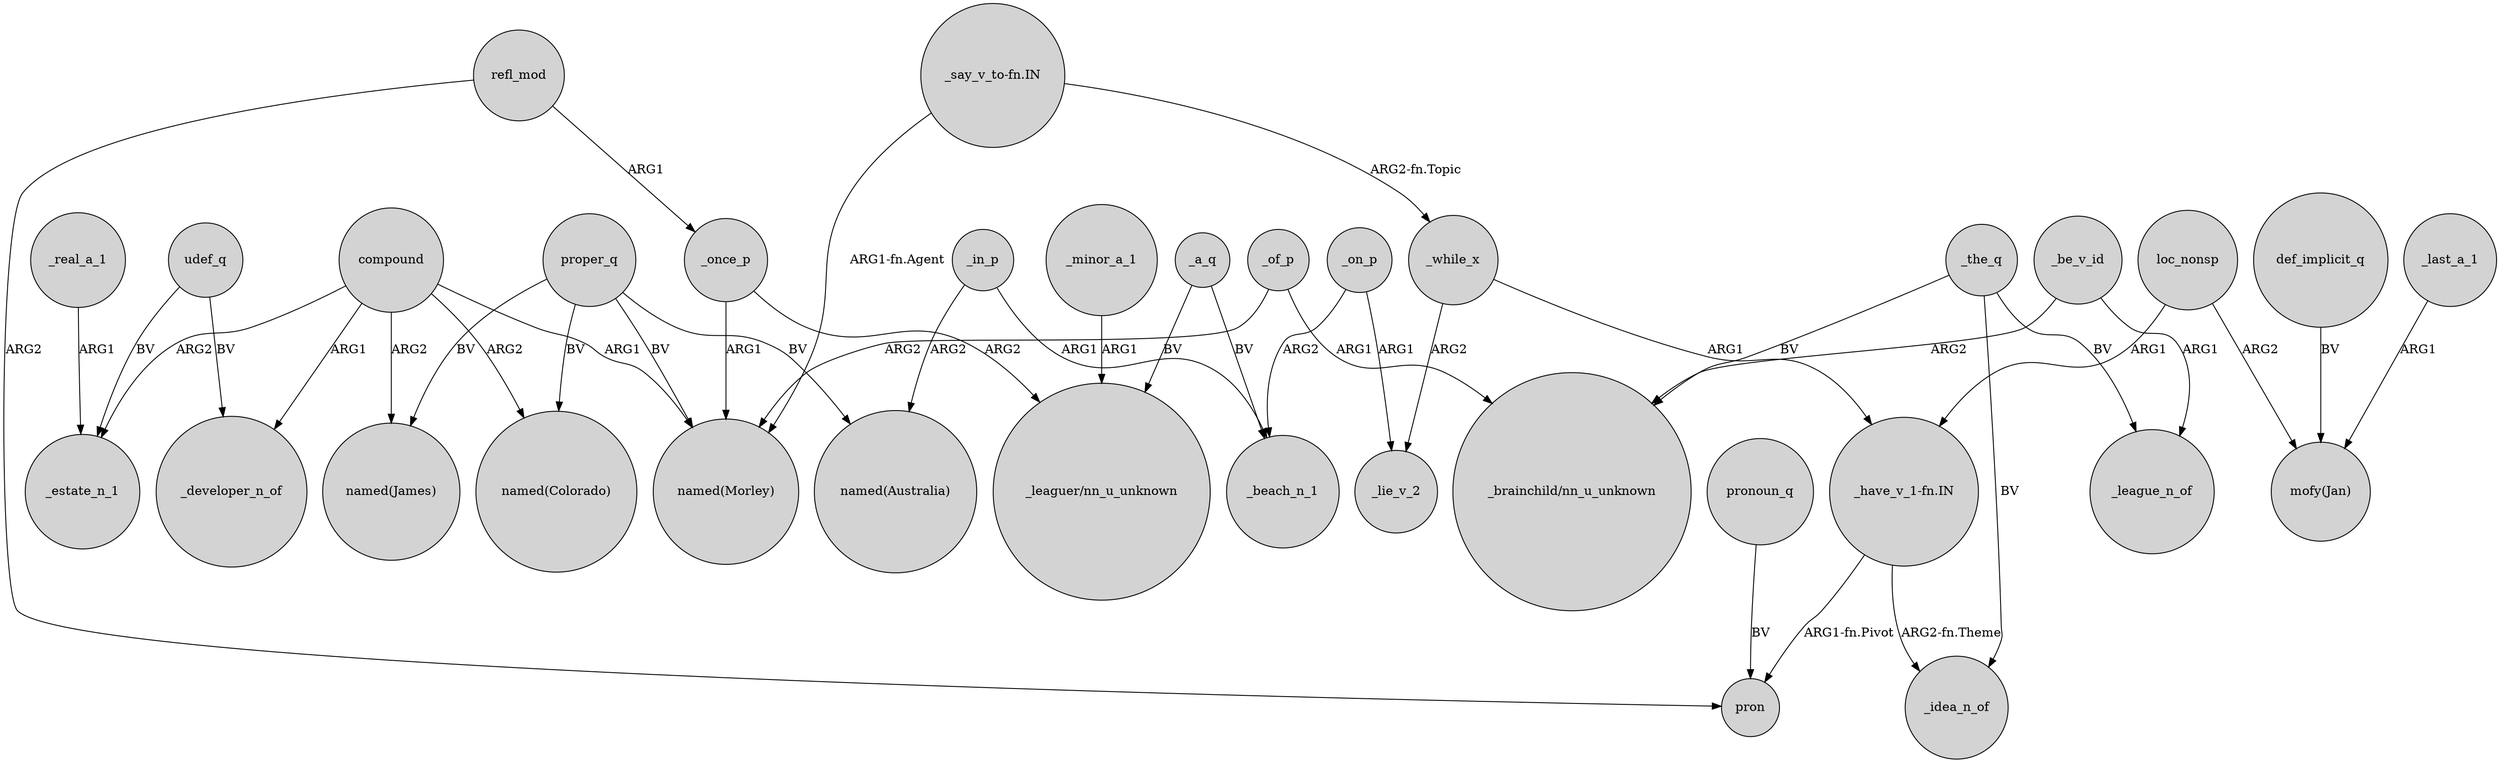 digraph {
	node [shape=circle style=filled]
	refl_mod -> _once_p [label=ARG1]
	udef_q -> _estate_n_1 [label=BV]
	_once_p -> "named(Morley)" [label=ARG1]
	_on_p -> _beach_n_1 [label=ARG2]
	_in_p -> _beach_n_1 [label=ARG1]
	_in_p -> "named(Australia)" [label=ARG2]
	_while_x -> "_have_v_1-fn.IN" [label=ARG1]
	compound -> "named(James)" [label=ARG2]
	"_say_v_to-fn.IN" -> "named(Morley)" [label="ARG1-fn.Agent"]
	compound -> _estate_n_1 [label=ARG2]
	_a_q -> _beach_n_1 [label=BV]
	_the_q -> "_brainchild/nn_u_unknown" [label=BV]
	"_have_v_1-fn.IN" -> pron [label="ARG1-fn.Pivot"]
	_the_q -> _league_n_of [label=BV]
	_of_p -> "_brainchild/nn_u_unknown" [label=ARG1]
	compound -> "named(Colorado)" [label=ARG2]
	compound -> "named(Morley)" [label=ARG1]
	_be_v_id -> "_brainchild/nn_u_unknown" [label=ARG2]
	pronoun_q -> pron [label=BV]
	def_implicit_q -> "mofy(Jan)" [label=BV]
	refl_mod -> pron [label=ARG2]
	_once_p -> "_leaguer/nn_u_unknown" [label=ARG2]
	_last_a_1 -> "mofy(Jan)" [label=ARG1]
	"_say_v_to-fn.IN" -> _while_x [label="ARG2-fn.Topic"]
	compound -> _developer_n_of [label=ARG1]
	udef_q -> _developer_n_of [label=BV]
	_the_q -> _idea_n_of [label=BV]
	proper_q -> "named(Colorado)" [label=BV]
	proper_q -> "named(Morley)" [label=BV]
	_of_p -> "named(Morley)" [label=ARG2]
	proper_q -> "named(James)" [label=BV]
	_real_a_1 -> _estate_n_1 [label=ARG1]
	_while_x -> _lie_v_2 [label=ARG2]
	"_have_v_1-fn.IN" -> _idea_n_of [label="ARG2-fn.Theme"]
	_on_p -> _lie_v_2 [label=ARG1]
	_minor_a_1 -> "_leaguer/nn_u_unknown" [label=ARG1]
	_be_v_id -> _league_n_of [label=ARG1]
	_a_q -> "_leaguer/nn_u_unknown" [label=BV]
	loc_nonsp -> "_have_v_1-fn.IN" [label=ARG1]
	proper_q -> "named(Australia)" [label=BV]
	loc_nonsp -> "mofy(Jan)" [label=ARG2]
}
